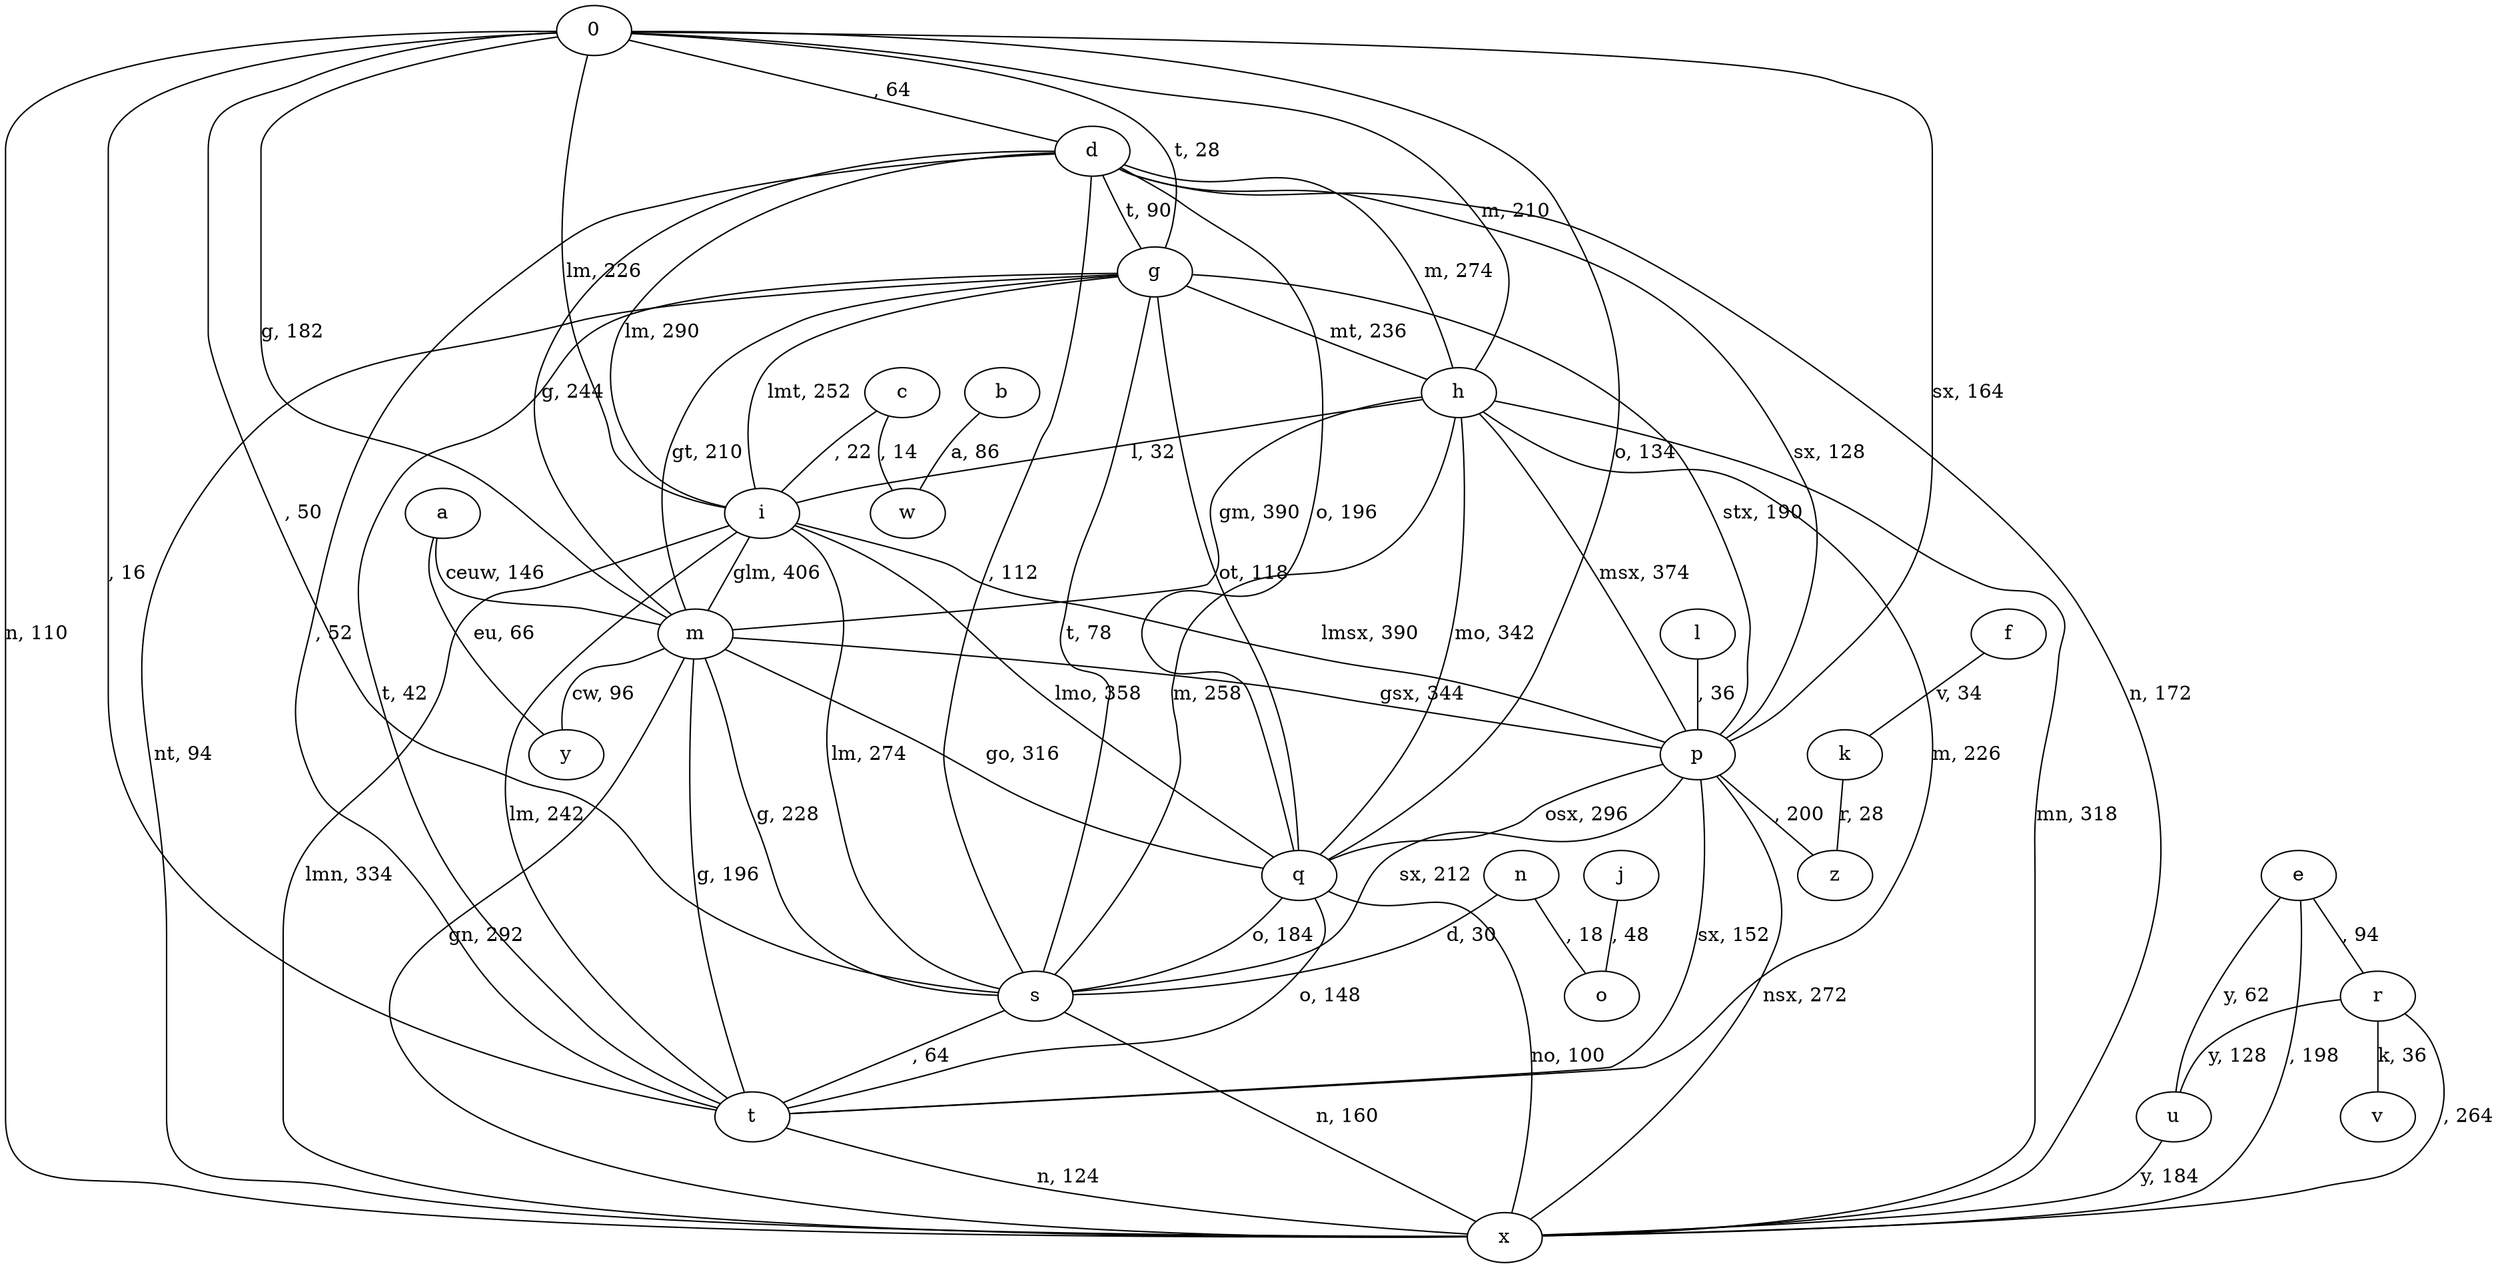 graph Cave {
0 -- d [ label = ", 64"];
0 -- g [ label = "t, 28"];
0 -- h [ label = "m, 210"];
0 -- i [ label = "lm, 226"];
0 -- m [ label = "g, 182"];
0 -- p [ label = "sx, 164"];
0 -- q [ label = "o, 134"];
0 -- s [ label = ", 50"];
0 -- t [ label = ", 16"];
0 -- x [ label = "n, 110"];
a -- m [ label = "ceuw, 146"];
a -- y [ label = "eu, 66"];
b -- w [ label = "a, 86"];
c -- i [ label = ", 22"];
c -- w [ label = ", 14"];
d -- g [ label = "t, 90"];
d -- h [ label = "m, 274"];
d -- i [ label = "lm, 290"];
d -- m [ label = "g, 244"];
d -- p [ label = "sx, 128"];
d -- q [ label = "o, 196"];
d -- s [ label = ", 112"];
d -- t [ label = ", 52"];
d -- x [ label = "n, 172"];
e -- r [ label = ", 94"];
e -- u [ label = "y, 62"];
e -- x [ label = ", 198"];
f -- k [ label = "v, 34"];
g -- h [ label = "mt, 236"];
g -- i [ label = "lmt, 252"];
g -- m [ label = "gt, 210"];
g -- p [ label = "stx, 190"];
g -- q [ label = "ot, 118"];
g -- s [ label = "t, 78"];
g -- t [ label = "t, 42"];
g -- x [ label = "nt, 94"];
h -- i [ label = "l, 32"];
h -- m [ label = "gm, 390"];
h -- p [ label = "msx, 374"];
h -- q [ label = "mo, 342"];
h -- s [ label = "m, 258"];
h -- t [ label = "m, 226"];
h -- x [ label = "mn, 318"];
i -- m [ label = "glm, 406"];
i -- p [ label = "lmsx, 390"];
i -- q [ label = "lmo, 358"];
i -- s [ label = "lm, 274"];
i -- t [ label = "lm, 242"];
i -- x [ label = "lmn, 334"];
j -- o [ label = ", 48"];
k -- z [ label = "r, 28"];
l -- p [ label = ", 36"];
m -- p [ label = "gsx, 344"];
m -- q [ label = "go, 316"];
m -- s [ label = "g, 228"];
m -- t [ label = "g, 196"];
m -- x [ label = "gn, 292"];
m -- y [ label = "cw, 96"];
n -- o [ label = ", 18"];
n -- s [ label = "d, 30"];
p -- q [ label = "osx, 296"];
p -- s [ label = "sx, 212"];
p -- t [ label = "sx, 152"];
p -- x [ label = "nsx, 272"];
p -- z [ label = ", 200"];
q -- s [ label = "o, 184"];
q -- t [ label = "o, 148"];
q -- x [ label = "no, 100"];
r -- u [ label = "y, 128"];
r -- v [ label = "k, 36"];
r -- x [ label = ", 264"];
s -- t [ label = ", 64"];
s -- x [ label = "n, 160"];
t -- x [ label = "n, 124"];
u -- x [ label = "y, 184"];

}
